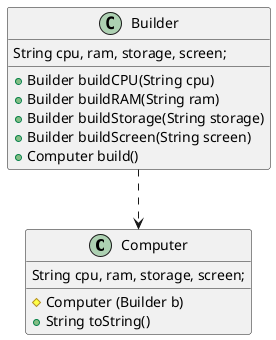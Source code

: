 @startuml
'https://plantuml.com/class-diagram

class Computer{
    String cpu, ram, storage, screen;
    # Computer (Builder b)
    + String toString()
}

class Builder{
    String cpu, ram, storage, screen;
    + Builder buildCPU(String cpu)
    + Builder buildRAM(String ram)
    + Builder buildStorage(String storage)
    + Builder buildScreen(String screen)
    + Computer build()
}

Builder ..> Computer
@enduml